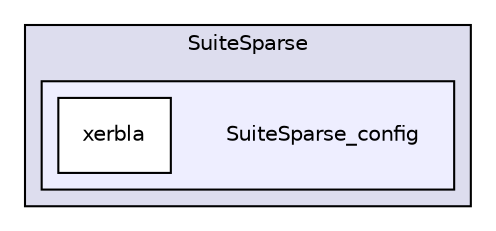 digraph "libs/SuiteSparse/SuiteSparse_config" {
  compound=true
  node [ fontsize="10", fontname="Helvetica"];
  edge [ labelfontsize="10", labelfontname="Helvetica"];
  subgraph clusterdir_bb3805179b22f9bf6cb2257a07012dea {
    graph [ bgcolor="#ddddee", pencolor="black", label="SuiteSparse" fontname="Helvetica", fontsize="10", URL="dir_bb3805179b22f9bf6cb2257a07012dea.html"]
  subgraph clusterdir_9e03afe33296f70fc457943b97b0c871 {
    graph [ bgcolor="#eeeeff", pencolor="black", label="" URL="dir_9e03afe33296f70fc457943b97b0c871.html"];
    dir_9e03afe33296f70fc457943b97b0c871 [shape=plaintext label="SuiteSparse_config"];
    dir_f3ab81383dead5257e84bfb5a554cf82 [shape=box label="xerbla" color="black" fillcolor="white" style="filled" URL="dir_f3ab81383dead5257e84bfb5a554cf82.html"];
  }
  }
}
